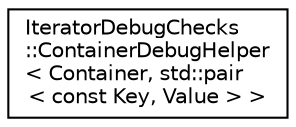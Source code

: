 digraph "Graphical Class Hierarchy"
{
  edge [fontname="Helvetica",fontsize="10",labelfontname="Helvetica",labelfontsize="10"];
  node [fontname="Helvetica",fontsize="10",shape=record];
  rankdir="LR";
  Node0 [label="IteratorDebugChecks\l::ContainerDebugHelper\l\< Container, std::pair\l\< const Key, Value \> \>",height=0.2,width=0.4,color="black", fillcolor="white", style="filled",URL="$struct_iterator_debug_checks_1_1_container_debug_helper_3_01_container_00_01std_1_1pair_3_01const_01_key_00_01_value_01_4_01_4.html"];
}
